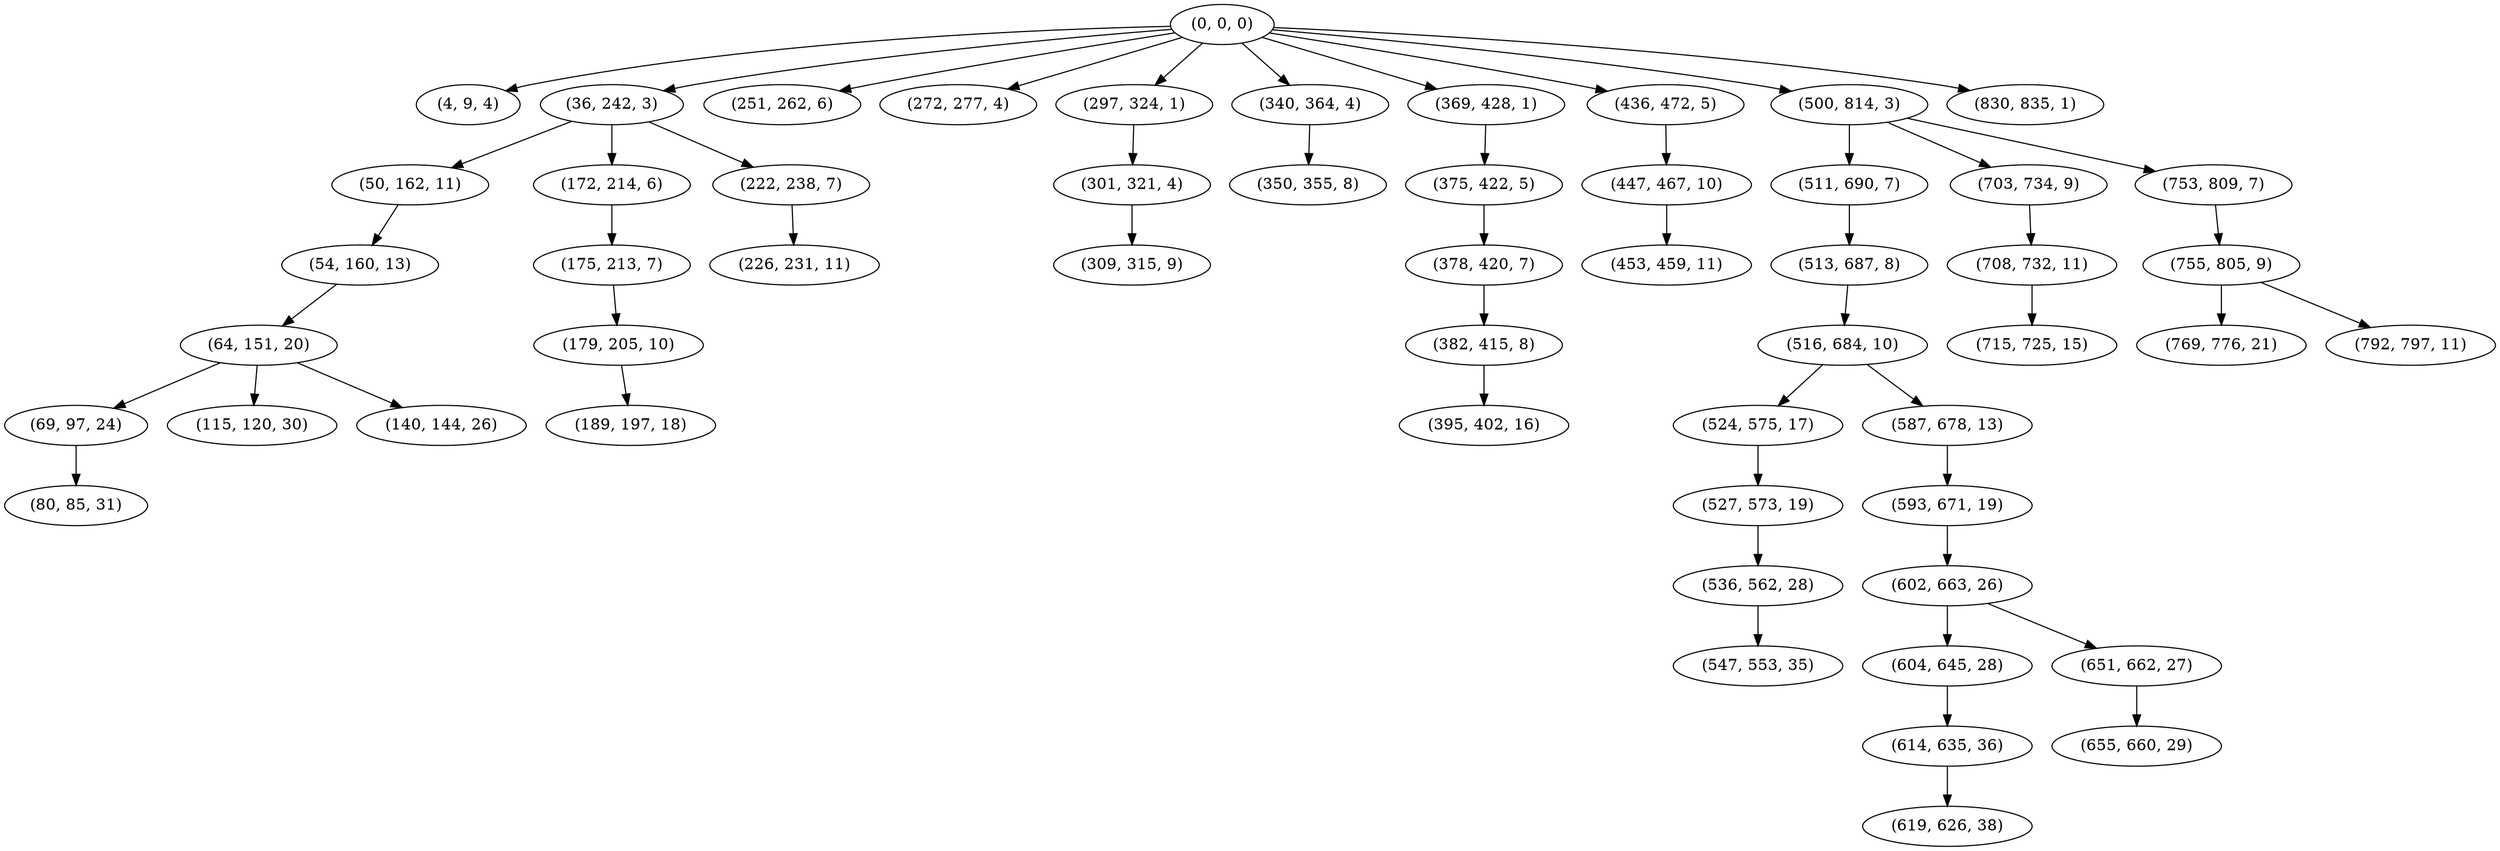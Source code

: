 digraph tree {
    "(0, 0, 0)";
    "(4, 9, 4)";
    "(36, 242, 3)";
    "(50, 162, 11)";
    "(54, 160, 13)";
    "(64, 151, 20)";
    "(69, 97, 24)";
    "(80, 85, 31)";
    "(115, 120, 30)";
    "(140, 144, 26)";
    "(172, 214, 6)";
    "(175, 213, 7)";
    "(179, 205, 10)";
    "(189, 197, 18)";
    "(222, 238, 7)";
    "(226, 231, 11)";
    "(251, 262, 6)";
    "(272, 277, 4)";
    "(297, 324, 1)";
    "(301, 321, 4)";
    "(309, 315, 9)";
    "(340, 364, 4)";
    "(350, 355, 8)";
    "(369, 428, 1)";
    "(375, 422, 5)";
    "(378, 420, 7)";
    "(382, 415, 8)";
    "(395, 402, 16)";
    "(436, 472, 5)";
    "(447, 467, 10)";
    "(453, 459, 11)";
    "(500, 814, 3)";
    "(511, 690, 7)";
    "(513, 687, 8)";
    "(516, 684, 10)";
    "(524, 575, 17)";
    "(527, 573, 19)";
    "(536, 562, 28)";
    "(547, 553, 35)";
    "(587, 678, 13)";
    "(593, 671, 19)";
    "(602, 663, 26)";
    "(604, 645, 28)";
    "(614, 635, 36)";
    "(619, 626, 38)";
    "(651, 662, 27)";
    "(655, 660, 29)";
    "(703, 734, 9)";
    "(708, 732, 11)";
    "(715, 725, 15)";
    "(753, 809, 7)";
    "(755, 805, 9)";
    "(769, 776, 21)";
    "(792, 797, 11)";
    "(830, 835, 1)";
    "(0, 0, 0)" -> "(4, 9, 4)";
    "(0, 0, 0)" -> "(36, 242, 3)";
    "(0, 0, 0)" -> "(251, 262, 6)";
    "(0, 0, 0)" -> "(272, 277, 4)";
    "(0, 0, 0)" -> "(297, 324, 1)";
    "(0, 0, 0)" -> "(340, 364, 4)";
    "(0, 0, 0)" -> "(369, 428, 1)";
    "(0, 0, 0)" -> "(436, 472, 5)";
    "(0, 0, 0)" -> "(500, 814, 3)";
    "(0, 0, 0)" -> "(830, 835, 1)";
    "(36, 242, 3)" -> "(50, 162, 11)";
    "(36, 242, 3)" -> "(172, 214, 6)";
    "(36, 242, 3)" -> "(222, 238, 7)";
    "(50, 162, 11)" -> "(54, 160, 13)";
    "(54, 160, 13)" -> "(64, 151, 20)";
    "(64, 151, 20)" -> "(69, 97, 24)";
    "(64, 151, 20)" -> "(115, 120, 30)";
    "(64, 151, 20)" -> "(140, 144, 26)";
    "(69, 97, 24)" -> "(80, 85, 31)";
    "(172, 214, 6)" -> "(175, 213, 7)";
    "(175, 213, 7)" -> "(179, 205, 10)";
    "(179, 205, 10)" -> "(189, 197, 18)";
    "(222, 238, 7)" -> "(226, 231, 11)";
    "(297, 324, 1)" -> "(301, 321, 4)";
    "(301, 321, 4)" -> "(309, 315, 9)";
    "(340, 364, 4)" -> "(350, 355, 8)";
    "(369, 428, 1)" -> "(375, 422, 5)";
    "(375, 422, 5)" -> "(378, 420, 7)";
    "(378, 420, 7)" -> "(382, 415, 8)";
    "(382, 415, 8)" -> "(395, 402, 16)";
    "(436, 472, 5)" -> "(447, 467, 10)";
    "(447, 467, 10)" -> "(453, 459, 11)";
    "(500, 814, 3)" -> "(511, 690, 7)";
    "(500, 814, 3)" -> "(703, 734, 9)";
    "(500, 814, 3)" -> "(753, 809, 7)";
    "(511, 690, 7)" -> "(513, 687, 8)";
    "(513, 687, 8)" -> "(516, 684, 10)";
    "(516, 684, 10)" -> "(524, 575, 17)";
    "(516, 684, 10)" -> "(587, 678, 13)";
    "(524, 575, 17)" -> "(527, 573, 19)";
    "(527, 573, 19)" -> "(536, 562, 28)";
    "(536, 562, 28)" -> "(547, 553, 35)";
    "(587, 678, 13)" -> "(593, 671, 19)";
    "(593, 671, 19)" -> "(602, 663, 26)";
    "(602, 663, 26)" -> "(604, 645, 28)";
    "(602, 663, 26)" -> "(651, 662, 27)";
    "(604, 645, 28)" -> "(614, 635, 36)";
    "(614, 635, 36)" -> "(619, 626, 38)";
    "(651, 662, 27)" -> "(655, 660, 29)";
    "(703, 734, 9)" -> "(708, 732, 11)";
    "(708, 732, 11)" -> "(715, 725, 15)";
    "(753, 809, 7)" -> "(755, 805, 9)";
    "(755, 805, 9)" -> "(769, 776, 21)";
    "(755, 805, 9)" -> "(792, 797, 11)";
}
